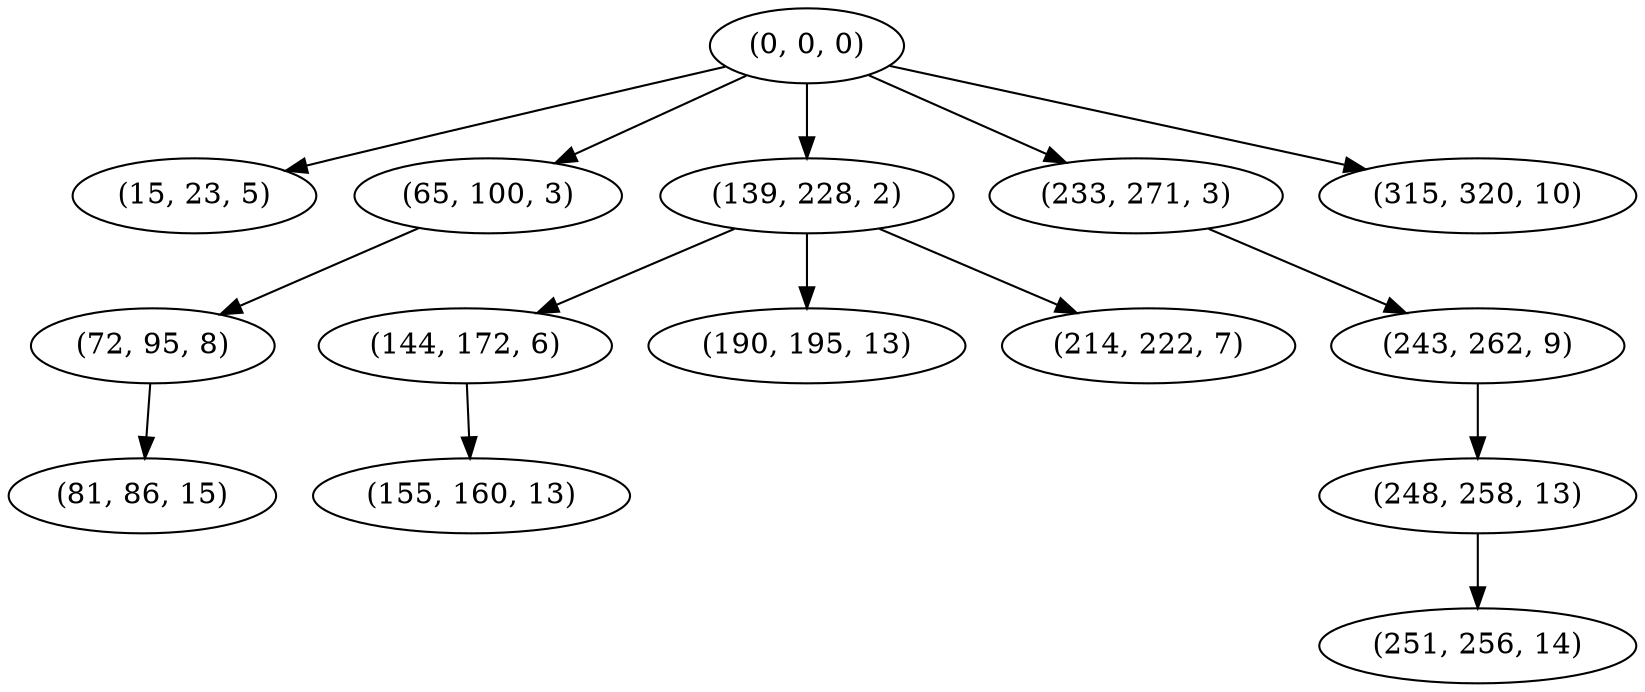digraph tree {
    "(0, 0, 0)";
    "(15, 23, 5)";
    "(65, 100, 3)";
    "(72, 95, 8)";
    "(81, 86, 15)";
    "(139, 228, 2)";
    "(144, 172, 6)";
    "(155, 160, 13)";
    "(190, 195, 13)";
    "(214, 222, 7)";
    "(233, 271, 3)";
    "(243, 262, 9)";
    "(248, 258, 13)";
    "(251, 256, 14)";
    "(315, 320, 10)";
    "(0, 0, 0)" -> "(15, 23, 5)";
    "(0, 0, 0)" -> "(65, 100, 3)";
    "(0, 0, 0)" -> "(139, 228, 2)";
    "(0, 0, 0)" -> "(233, 271, 3)";
    "(0, 0, 0)" -> "(315, 320, 10)";
    "(65, 100, 3)" -> "(72, 95, 8)";
    "(72, 95, 8)" -> "(81, 86, 15)";
    "(139, 228, 2)" -> "(144, 172, 6)";
    "(139, 228, 2)" -> "(190, 195, 13)";
    "(139, 228, 2)" -> "(214, 222, 7)";
    "(144, 172, 6)" -> "(155, 160, 13)";
    "(233, 271, 3)" -> "(243, 262, 9)";
    "(243, 262, 9)" -> "(248, 258, 13)";
    "(248, 258, 13)" -> "(251, 256, 14)";
}
